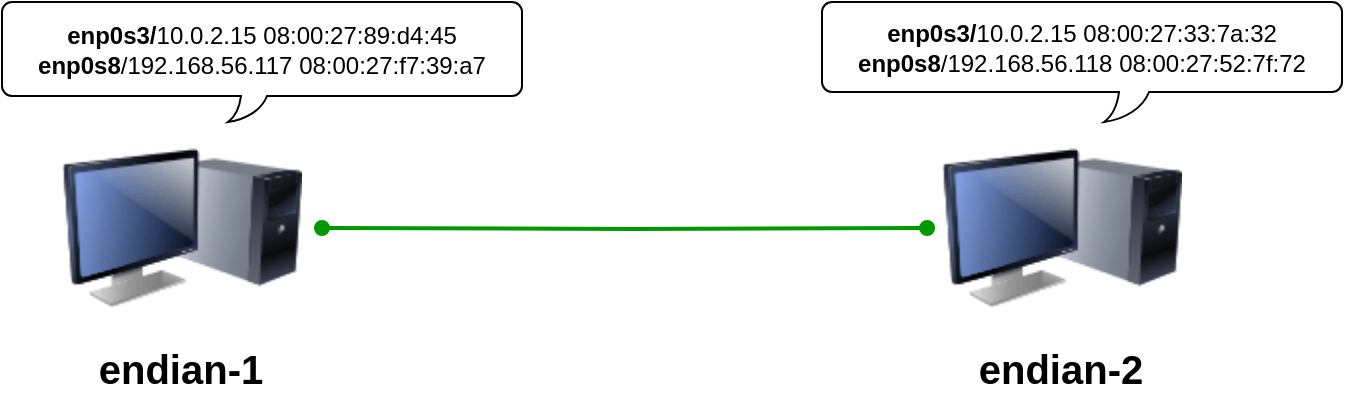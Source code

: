<mxfile version="13.10.1" type="device"><diagram id="HOgB8NSlWIBWoHk3N7NV" name="Page-1"><mxGraphModel dx="1002" dy="683" grid="0" gridSize="10" guides="1" tooltips="1" connect="1" arrows="1" fold="1" page="0" pageScale="1" pageWidth="827" pageHeight="1169" math="0" shadow="0"><root><mxCell id="0"/><mxCell id="1" parent="0"/><mxCell id="5YuJoKyqbSfgCXn3QENo-7" style="edgeStyle=orthogonalEdgeStyle;rounded=0;orthogonalLoop=1;jettySize=auto;html=1;entryX=-0.062;entryY=0.5;entryDx=0;entryDy=0;startArrow=oval;startFill=1;endArrow=oval;endFill=1;strokeColor=#009900;strokeWidth=2;entryPerimeter=0;" parent="1" target="5YuJoKyqbSfgCXn3QENo-2" edge="1"><mxGeometry relative="1" as="geometry"><mxPoint x="210" y="260" as="sourcePoint"/></mxGeometry></mxCell><mxCell id="5YuJoKyqbSfgCXn3QENo-1" value="" style="image;html=1;image=img/lib/clip_art/computers/Monitor_Tower_128x128.png" parent="1" vertex="1"><mxGeometry x="80" y="200" width="120" height="120" as="geometry"/></mxCell><mxCell id="5YuJoKyqbSfgCXn3QENo-2" value="" style="image;html=1;image=img/lib/clip_art/computers/Monitor_Tower_128x128.png" parent="1" vertex="1"><mxGeometry x="520" y="200" width="120" height="120" as="geometry"/></mxCell><mxCell id="5YuJoKyqbSfgCXn3QENo-3" value="&lt;font style=&quot;font-size: 12px&quot;&gt;&lt;b&gt;enp0s3/&lt;/b&gt;10.0.2.15&amp;nbsp;08:00:27:89:d4:45&lt;br&gt;&lt;b&gt;enp0s8&lt;/b&gt;/192.168.56.117 08:00:27:f7:39:a7&lt;/font&gt;" style="whiteSpace=wrap;html=1;shape=mxgraph.basic.roundRectCallout;dx=126;dy=13;size=5;boundedLbl=1;" parent="1" vertex="1"><mxGeometry x="50" y="147" width="260" height="60" as="geometry"/></mxCell><mxCell id="5YuJoKyqbSfgCXn3QENo-4" value="&lt;font style=&quot;font-size: 12px&quot;&gt;&lt;b&gt;enp0s3/&lt;/b&gt;10.0.2.15&amp;nbsp;08:00:27:33:7a:32&lt;br&gt;&lt;b&gt;enp0s8&lt;/b&gt;/192.168.56.118 08:00:27:52:7f:72&lt;/font&gt;" style="whiteSpace=wrap;html=1;shape=mxgraph.basic.roundRectCallout;dx=156;dy=15;size=5;boundedLbl=1;" parent="1" vertex="1"><mxGeometry x="460" y="147" width="260" height="60" as="geometry"/></mxCell><mxCell id="5YuJoKyqbSfgCXn3QENo-5" value="&lt;b&gt;&lt;font style=&quot;font-size: 20px&quot;&gt;endian-1&lt;/font&gt;&lt;/b&gt;" style="text;html=1;align=center;verticalAlign=middle;resizable=0;points=[];autosize=1;" parent="1" vertex="1"><mxGeometry x="89" y="320" width="100" height="20" as="geometry"/></mxCell><mxCell id="5YuJoKyqbSfgCXn3QENo-6" value="&lt;b&gt;&lt;font style=&quot;font-size: 20px&quot;&gt;endian-2&lt;/font&gt;&lt;/b&gt;" style="text;html=1;align=center;verticalAlign=middle;resizable=0;points=[];autosize=1;" parent="1" vertex="1"><mxGeometry x="529" y="320" width="100" height="20" as="geometry"/></mxCell></root></mxGraphModel></diagram></mxfile>